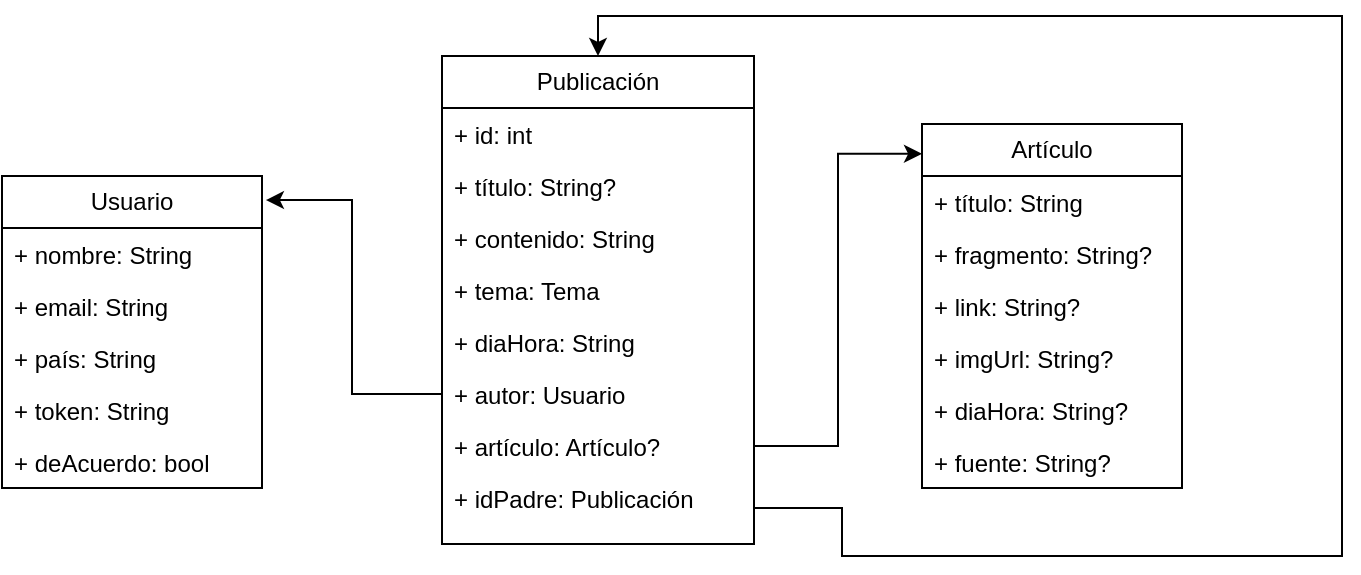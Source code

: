<mxfile version="26.2.14">
  <diagram id="C5RBs43oDa-KdzZeNtuy" name="Page-1">
    <mxGraphModel dx="1061" dy="489" grid="1" gridSize="10" guides="1" tooltips="1" connect="1" arrows="1" fold="1" page="1" pageScale="1" pageWidth="827" pageHeight="1169" math="0" shadow="0">
      <root>
        <mxCell id="WIyWlLk6GJQsqaUBKTNV-0" />
        <mxCell id="WIyWlLk6GJQsqaUBKTNV-1" parent="WIyWlLk6GJQsqaUBKTNV-0" />
        <mxCell id="frpakezYSk_6S4Smjbk7-1" value="Artículo" style="swimlane;fontStyle=0;childLayout=stackLayout;horizontal=1;startSize=26;fillColor=none;horizontalStack=0;resizeParent=1;resizeParentMax=0;resizeLast=0;collapsible=1;marginBottom=0;whiteSpace=wrap;html=1;" vertex="1" parent="WIyWlLk6GJQsqaUBKTNV-1">
          <mxGeometry x="610" y="314" width="130" height="182" as="geometry">
            <mxRectangle x="290" y="10" width="80" height="30" as="alternateBounds" />
          </mxGeometry>
        </mxCell>
        <mxCell id="frpakezYSk_6S4Smjbk7-2" value="+ título: String" style="text;strokeColor=none;fillColor=none;align=left;verticalAlign=top;spacingLeft=4;spacingRight=4;overflow=hidden;rotatable=0;points=[[0,0.5],[1,0.5]];portConstraint=eastwest;whiteSpace=wrap;html=1;" vertex="1" parent="frpakezYSk_6S4Smjbk7-1">
          <mxGeometry y="26" width="130" height="26" as="geometry" />
        </mxCell>
        <mxCell id="frpakezYSk_6S4Smjbk7-3" value="+ fragmento: String?" style="text;strokeColor=none;fillColor=none;align=left;verticalAlign=top;spacingLeft=4;spacingRight=4;overflow=hidden;rotatable=0;points=[[0,0.5],[1,0.5]];portConstraint=eastwest;whiteSpace=wrap;html=1;" vertex="1" parent="frpakezYSk_6S4Smjbk7-1">
          <mxGeometry y="52" width="130" height="26" as="geometry" />
        </mxCell>
        <mxCell id="frpakezYSk_6S4Smjbk7-4" value="+ link: String?" style="text;strokeColor=none;fillColor=none;align=left;verticalAlign=top;spacingLeft=4;spacingRight=4;overflow=hidden;rotatable=0;points=[[0,0.5],[1,0.5]];portConstraint=eastwest;whiteSpace=wrap;html=1;" vertex="1" parent="frpakezYSk_6S4Smjbk7-1">
          <mxGeometry y="78" width="130" height="26" as="geometry" />
        </mxCell>
        <mxCell id="frpakezYSk_6S4Smjbk7-12" value="+ imgUrl: String?" style="text;strokeColor=none;fillColor=none;align=left;verticalAlign=top;spacingLeft=4;spacingRight=4;overflow=hidden;rotatable=0;points=[[0,0.5],[1,0.5]];portConstraint=eastwest;whiteSpace=wrap;html=1;" vertex="1" parent="frpakezYSk_6S4Smjbk7-1">
          <mxGeometry y="104" width="130" height="26" as="geometry" />
        </mxCell>
        <mxCell id="frpakezYSk_6S4Smjbk7-13" value="+ diaHora: String?" style="text;strokeColor=none;fillColor=none;align=left;verticalAlign=top;spacingLeft=4;spacingRight=4;overflow=hidden;rotatable=0;points=[[0,0.5],[1,0.5]];portConstraint=eastwest;whiteSpace=wrap;html=1;" vertex="1" parent="frpakezYSk_6S4Smjbk7-1">
          <mxGeometry y="130" width="130" height="26" as="geometry" />
        </mxCell>
        <mxCell id="frpakezYSk_6S4Smjbk7-14" value="+ fuente: String?" style="text;strokeColor=none;fillColor=none;align=left;verticalAlign=top;spacingLeft=4;spacingRight=4;overflow=hidden;rotatable=0;points=[[0,0.5],[1,0.5]];portConstraint=eastwest;whiteSpace=wrap;html=1;" vertex="1" parent="frpakezYSk_6S4Smjbk7-1">
          <mxGeometry y="156" width="130" height="26" as="geometry" />
        </mxCell>
        <mxCell id="frpakezYSk_6S4Smjbk7-15" value="Publicación" style="swimlane;fontStyle=0;childLayout=stackLayout;horizontal=1;startSize=26;fillColor=none;horizontalStack=0;resizeParent=1;resizeParentMax=0;resizeLast=0;collapsible=1;marginBottom=0;whiteSpace=wrap;html=1;" vertex="1" parent="WIyWlLk6GJQsqaUBKTNV-1">
          <mxGeometry x="370" y="280" width="156" height="244" as="geometry">
            <mxRectangle x="290" y="10" width="80" height="30" as="alternateBounds" />
          </mxGeometry>
        </mxCell>
        <mxCell id="frpakezYSk_6S4Smjbk7-16" value="+ id: int" style="text;strokeColor=none;fillColor=none;align=left;verticalAlign=top;spacingLeft=4;spacingRight=4;overflow=hidden;rotatable=0;points=[[0,0.5],[1,0.5]];portConstraint=eastwest;whiteSpace=wrap;html=1;" vertex="1" parent="frpakezYSk_6S4Smjbk7-15">
          <mxGeometry y="26" width="156" height="26" as="geometry" />
        </mxCell>
        <mxCell id="frpakezYSk_6S4Smjbk7-17" value="+ título: String?" style="text;strokeColor=none;fillColor=none;align=left;verticalAlign=top;spacingLeft=4;spacingRight=4;overflow=hidden;rotatable=0;points=[[0,0.5],[1,0.5]];portConstraint=eastwest;whiteSpace=wrap;html=1;" vertex="1" parent="frpakezYSk_6S4Smjbk7-15">
          <mxGeometry y="52" width="156" height="26" as="geometry" />
        </mxCell>
        <mxCell id="frpakezYSk_6S4Smjbk7-18" value="+ contenido: String" style="text;strokeColor=none;fillColor=none;align=left;verticalAlign=top;spacingLeft=4;spacingRight=4;overflow=hidden;rotatable=0;points=[[0,0.5],[1,0.5]];portConstraint=eastwest;whiteSpace=wrap;html=1;" vertex="1" parent="frpakezYSk_6S4Smjbk7-15">
          <mxGeometry y="78" width="156" height="26" as="geometry" />
        </mxCell>
        <mxCell id="frpakezYSk_6S4Smjbk7-23" value="+ tema: Tema" style="text;strokeColor=none;fillColor=none;align=left;verticalAlign=top;spacingLeft=4;spacingRight=4;overflow=hidden;rotatable=0;points=[[0,0.5],[1,0.5]];portConstraint=eastwest;whiteSpace=wrap;html=1;" vertex="1" parent="frpakezYSk_6S4Smjbk7-15">
          <mxGeometry y="104" width="156" height="26" as="geometry" />
        </mxCell>
        <mxCell id="frpakezYSk_6S4Smjbk7-19" value="+ diaHora: String" style="text;strokeColor=none;fillColor=none;align=left;verticalAlign=top;spacingLeft=4;spacingRight=4;overflow=hidden;rotatable=0;points=[[0,0.5],[1,0.5]];portConstraint=eastwest;whiteSpace=wrap;html=1;" vertex="1" parent="frpakezYSk_6S4Smjbk7-15">
          <mxGeometry y="130" width="156" height="26" as="geometry" />
        </mxCell>
        <mxCell id="frpakezYSk_6S4Smjbk7-20" value="+ autor: Usuario" style="text;strokeColor=none;fillColor=none;align=left;verticalAlign=top;spacingLeft=4;spacingRight=4;overflow=hidden;rotatable=0;points=[[0,0.5],[1,0.5]];portConstraint=eastwest;whiteSpace=wrap;html=1;" vertex="1" parent="frpakezYSk_6S4Smjbk7-15">
          <mxGeometry y="156" width="156" height="26" as="geometry" />
        </mxCell>
        <mxCell id="frpakezYSk_6S4Smjbk7-21" value="+ artículo: Artículo?" style="text;strokeColor=none;fillColor=none;align=left;verticalAlign=top;spacingLeft=4;spacingRight=4;overflow=hidden;rotatable=0;points=[[0,0.5],[1,0.5]];portConstraint=eastwest;whiteSpace=wrap;html=1;" vertex="1" parent="frpakezYSk_6S4Smjbk7-15">
          <mxGeometry y="182" width="156" height="26" as="geometry" />
        </mxCell>
        <mxCell id="frpakezYSk_6S4Smjbk7-37" style="edgeStyle=orthogonalEdgeStyle;rounded=0;orthogonalLoop=1;jettySize=auto;html=1;entryX=0.5;entryY=0;entryDx=0;entryDy=0;exitX=1;exitY=0.5;exitDx=0;exitDy=0;" edge="1" parent="frpakezYSk_6S4Smjbk7-15" source="frpakezYSk_6S4Smjbk7-22" target="frpakezYSk_6S4Smjbk7-15">
          <mxGeometry relative="1" as="geometry">
            <mxPoint x="-70" y="226" as="targetPoint" />
            <Array as="points">
              <mxPoint x="200" y="226" />
              <mxPoint x="200" y="250" />
              <mxPoint x="450" y="250" />
              <mxPoint x="450" y="-20" />
              <mxPoint x="78" y="-20" />
            </Array>
          </mxGeometry>
        </mxCell>
        <mxCell id="frpakezYSk_6S4Smjbk7-22" value="+ idPadre: Publicación" style="text;strokeColor=none;fillColor=none;align=left;verticalAlign=top;spacingLeft=4;spacingRight=4;overflow=hidden;rotatable=0;points=[[0,0.5],[1,0.5]];portConstraint=eastwest;whiteSpace=wrap;html=1;" vertex="1" parent="frpakezYSk_6S4Smjbk7-15">
          <mxGeometry y="208" width="156" height="36" as="geometry" />
        </mxCell>
        <mxCell id="frpakezYSk_6S4Smjbk7-24" value="Usuario" style="swimlane;fontStyle=0;childLayout=stackLayout;horizontal=1;startSize=26;fillColor=none;horizontalStack=0;resizeParent=1;resizeParentMax=0;resizeLast=0;collapsible=1;marginBottom=0;whiteSpace=wrap;html=1;" vertex="1" parent="WIyWlLk6GJQsqaUBKTNV-1">
          <mxGeometry x="150" y="340" width="130" height="156" as="geometry">
            <mxRectangle x="290" y="10" width="80" height="30" as="alternateBounds" />
          </mxGeometry>
        </mxCell>
        <mxCell id="frpakezYSk_6S4Smjbk7-25" value="+ nombre: String" style="text;strokeColor=none;fillColor=none;align=left;verticalAlign=top;spacingLeft=4;spacingRight=4;overflow=hidden;rotatable=0;points=[[0,0.5],[1,0.5]];portConstraint=eastwest;whiteSpace=wrap;html=1;" vertex="1" parent="frpakezYSk_6S4Smjbk7-24">
          <mxGeometry y="26" width="130" height="26" as="geometry" />
        </mxCell>
        <mxCell id="frpakezYSk_6S4Smjbk7-26" value="+ email: String" style="text;strokeColor=none;fillColor=none;align=left;verticalAlign=top;spacingLeft=4;spacingRight=4;overflow=hidden;rotatable=0;points=[[0,0.5],[1,0.5]];portConstraint=eastwest;whiteSpace=wrap;html=1;" vertex="1" parent="frpakezYSk_6S4Smjbk7-24">
          <mxGeometry y="52" width="130" height="26" as="geometry" />
        </mxCell>
        <mxCell id="frpakezYSk_6S4Smjbk7-27" value="+ país: String" style="text;strokeColor=none;fillColor=none;align=left;verticalAlign=top;spacingLeft=4;spacingRight=4;overflow=hidden;rotatable=0;points=[[0,0.5],[1,0.5]];portConstraint=eastwest;whiteSpace=wrap;html=1;" vertex="1" parent="frpakezYSk_6S4Smjbk7-24">
          <mxGeometry y="78" width="130" height="26" as="geometry" />
        </mxCell>
        <mxCell id="frpakezYSk_6S4Smjbk7-28" value="+ token: String" style="text;strokeColor=none;fillColor=none;align=left;verticalAlign=top;spacingLeft=4;spacingRight=4;overflow=hidden;rotatable=0;points=[[0,0.5],[1,0.5]];portConstraint=eastwest;whiteSpace=wrap;html=1;" vertex="1" parent="frpakezYSk_6S4Smjbk7-24">
          <mxGeometry y="104" width="130" height="26" as="geometry" />
        </mxCell>
        <mxCell id="frpakezYSk_6S4Smjbk7-29" value="+ deAcuerdo: bool" style="text;strokeColor=none;fillColor=none;align=left;verticalAlign=top;spacingLeft=4;spacingRight=4;overflow=hidden;rotatable=0;points=[[0,0.5],[1,0.5]];portConstraint=eastwest;whiteSpace=wrap;html=1;" vertex="1" parent="frpakezYSk_6S4Smjbk7-24">
          <mxGeometry y="130" width="130" height="26" as="geometry" />
        </mxCell>
        <mxCell id="frpakezYSk_6S4Smjbk7-35" style="edgeStyle=orthogonalEdgeStyle;rounded=0;orthogonalLoop=1;jettySize=auto;html=1;entryX=1.015;entryY=0.077;entryDx=0;entryDy=0;entryPerimeter=0;" edge="1" parent="WIyWlLk6GJQsqaUBKTNV-1" source="frpakezYSk_6S4Smjbk7-20" target="frpakezYSk_6S4Smjbk7-24">
          <mxGeometry relative="1" as="geometry">
            <mxPoint x="310" y="449" as="targetPoint" />
          </mxGeometry>
        </mxCell>
        <mxCell id="frpakezYSk_6S4Smjbk7-32" style="edgeStyle=orthogonalEdgeStyle;rounded=0;orthogonalLoop=1;jettySize=auto;html=1;entryX=0;entryY=0.082;entryDx=0;entryDy=0;entryPerimeter=0;" edge="1" parent="WIyWlLk6GJQsqaUBKTNV-1" source="frpakezYSk_6S4Smjbk7-21" target="frpakezYSk_6S4Smjbk7-1">
          <mxGeometry relative="1" as="geometry">
            <mxPoint x="650" y="475" as="targetPoint" />
          </mxGeometry>
        </mxCell>
      </root>
    </mxGraphModel>
  </diagram>
</mxfile>
